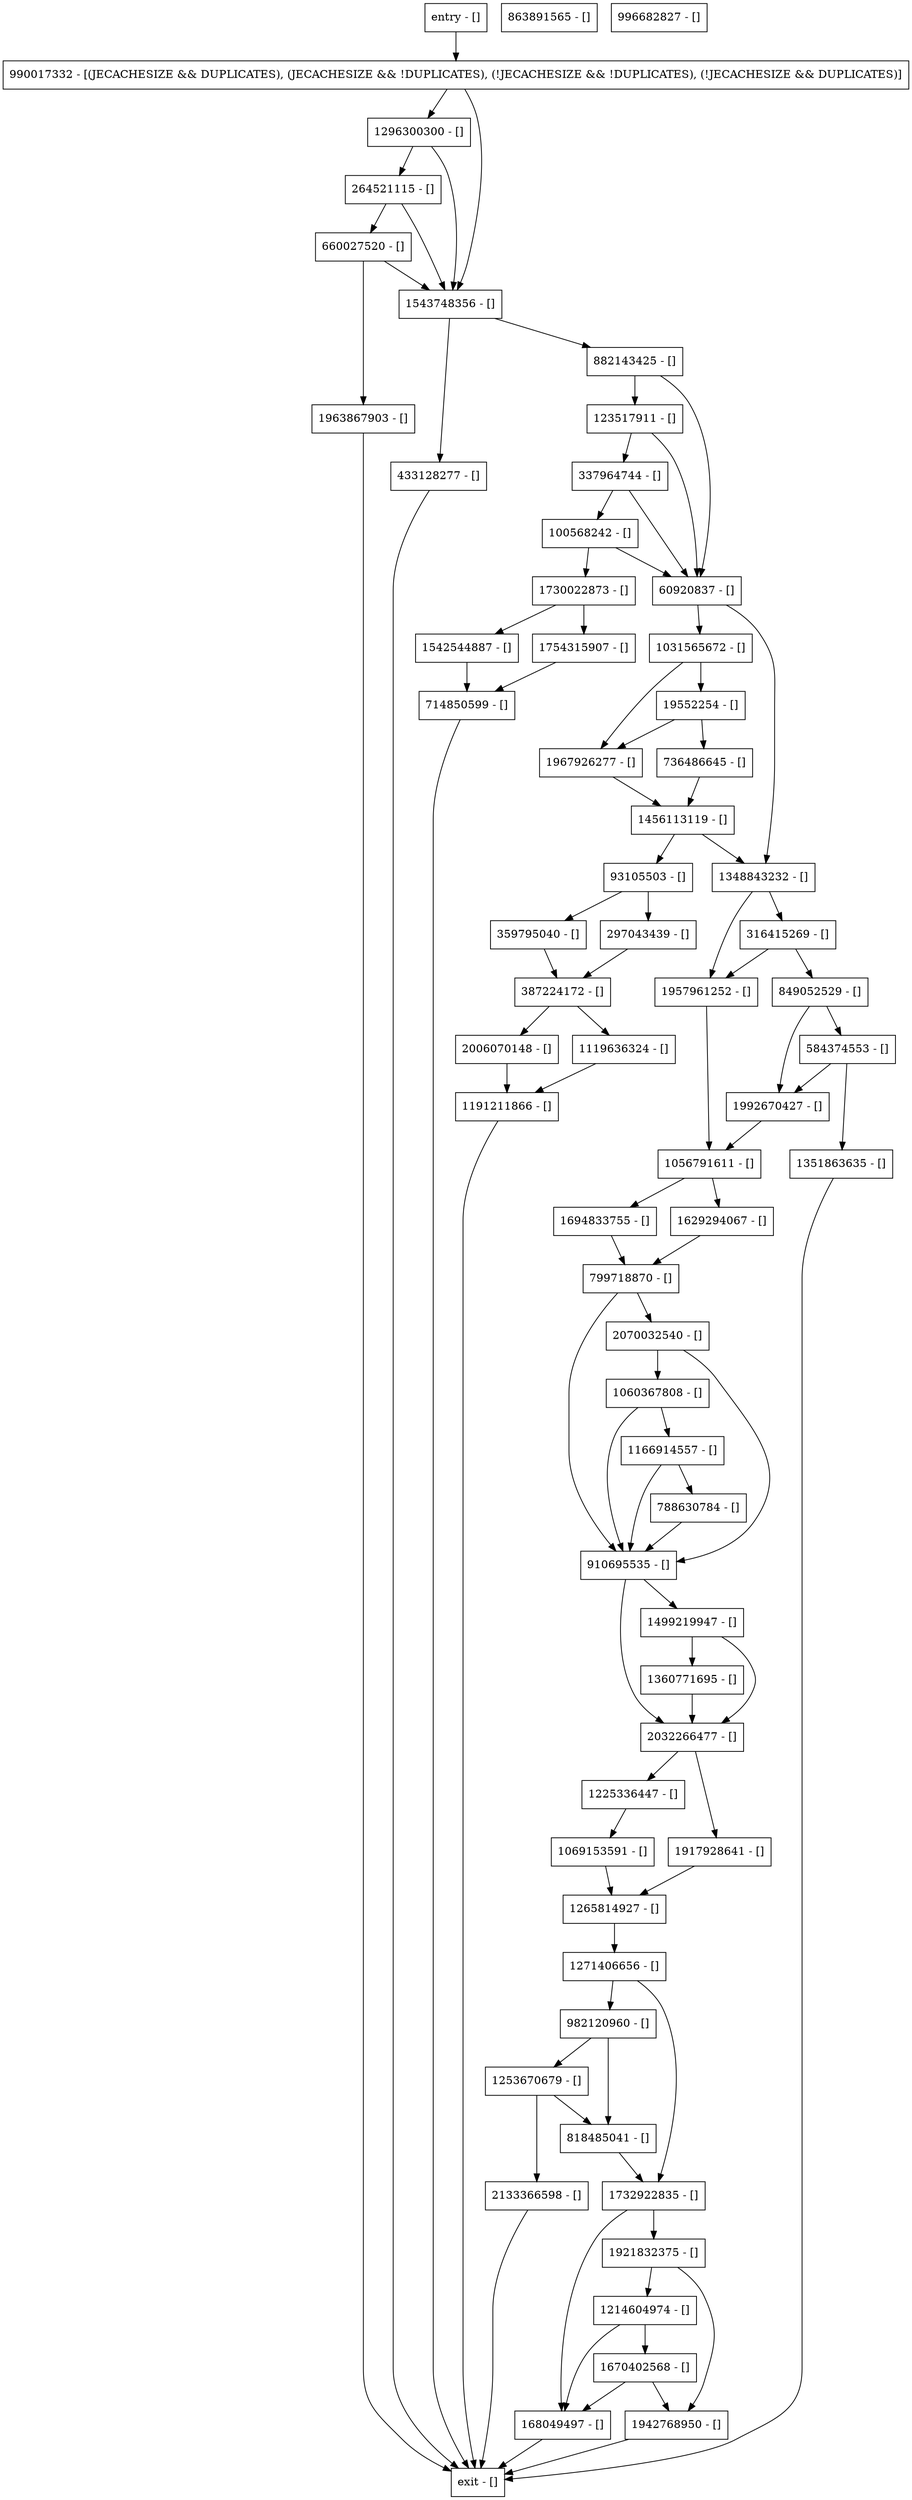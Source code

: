 digraph logInternal {
node [shape=record];
1271406656 [label="1271406656 - []"];
1967926277 [label="1967926277 - []"];
1069153591 [label="1069153591 - []"];
863891565 [label="863891565 - []"];
93105503 [label="93105503 - []"];
1031565672 [label="1031565672 - []"];
359795040 [label="359795040 - []"];
1942768950 [label="1942768950 - []"];
297043439 [label="297043439 - []"];
1542544887 [label="1542544887 - []"];
736486645 [label="736486645 - []"];
433128277 [label="433128277 - []"];
1917928641 [label="1917928641 - []"];
1166914557 [label="1166914557 - []"];
1456113119 [label="1456113119 - []"];
996682827 [label="996682827 - []"];
1992670427 [label="1992670427 - []"];
584374553 [label="584374553 - []"];
818485041 [label="818485041 - []"];
1694833755 [label="1694833755 - []"];
168049497 [label="168049497 - []"];
849052529 [label="849052529 - []"];
entry [label="entry - []"];
exit [label="exit - []"];
1732922835 [label="1732922835 - []"];
264521115 [label="264521115 - []"];
1543748356 [label="1543748356 - []"];
337964744 [label="337964744 - []"];
982120960 [label="982120960 - []"];
910695535 [label="910695535 - []"];
1056791611 [label="1056791611 - []"];
1351863635 [label="1351863635 - []"];
1963867903 [label="1963867903 - []"];
1060367808 [label="1060367808 - []"];
1253670679 [label="1253670679 - []"];
1225336447 [label="1225336447 - []"];
100568242 [label="100568242 - []"];
799718870 [label="799718870 - []"];
1921832375 [label="1921832375 - []"];
1214604974 [label="1214604974 - []"];
387224172 [label="387224172 - []"];
1957961252 [label="1957961252 - []"];
660027520 [label="660027520 - []"];
1265814927 [label="1265814927 - []"];
1119636324 [label="1119636324 - []"];
2032266477 [label="2032266477 - []"];
714850599 [label="714850599 - []"];
2070032540 [label="2070032540 - []"];
1499219947 [label="1499219947 - []"];
2133366598 [label="2133366598 - []"];
1191211866 [label="1191211866 - []"];
316415269 [label="316415269 - []"];
19552254 [label="19552254 - []"];
1360771695 [label="1360771695 - []"];
788630784 [label="788630784 - []"];
2006070148 [label="2006070148 - []"];
1730022873 [label="1730022873 - []"];
1348843232 [label="1348843232 - []"];
990017332 [label="990017332 - [(JECACHESIZE && DUPLICATES), (JECACHESIZE && !DUPLICATES), (!JECACHESIZE && !DUPLICATES), (!JECACHESIZE && DUPLICATES)]"];
60920837 [label="60920837 - []"];
1754315907 [label="1754315907 - []"];
1629294067 [label="1629294067 - []"];
882143425 [label="882143425 - []"];
1670402568 [label="1670402568 - []"];
1296300300 [label="1296300300 - []"];
123517911 [label="123517911 - []"];
entry;
exit;
1271406656 -> 1732922835;
1271406656 -> 982120960;
1967926277 -> 1456113119;
1069153591 -> 1265814927;
93105503 -> 359795040;
93105503 -> 297043439;
1031565672 -> 1967926277;
1031565672 -> 19552254;
359795040 -> 387224172;
1942768950 -> exit;
297043439 -> 387224172;
1542544887 -> 714850599;
736486645 -> 1456113119;
433128277 -> exit;
1917928641 -> 1265814927;
1166914557 -> 788630784;
1166914557 -> 910695535;
1456113119 -> 93105503;
1456113119 -> 1348843232;
1992670427 -> 1056791611;
584374553 -> 1351863635;
584374553 -> 1992670427;
818485041 -> 1732922835;
1694833755 -> 799718870;
168049497 -> exit;
849052529 -> 1992670427;
849052529 -> 584374553;
entry -> 990017332;
1732922835 -> 168049497;
1732922835 -> 1921832375;
264521115 -> 660027520;
264521115 -> 1543748356;
1543748356 -> 433128277;
1543748356 -> 882143425;
337964744 -> 60920837;
337964744 -> 100568242;
982120960 -> 818485041;
982120960 -> 1253670679;
910695535 -> 2032266477;
910695535 -> 1499219947;
1056791611 -> 1694833755;
1056791611 -> 1629294067;
1351863635 -> exit;
1963867903 -> exit;
1060367808 -> 1166914557;
1060367808 -> 910695535;
1253670679 -> 818485041;
1253670679 -> 2133366598;
1225336447 -> 1069153591;
100568242 -> 60920837;
100568242 -> 1730022873;
799718870 -> 2070032540;
799718870 -> 910695535;
1921832375 -> 1942768950;
1921832375 -> 1214604974;
1214604974 -> 168049497;
1214604974 -> 1670402568;
387224172 -> 1119636324;
387224172 -> 2006070148;
1957961252 -> 1056791611;
660027520 -> 1963867903;
660027520 -> 1543748356;
1265814927 -> 1271406656;
1119636324 -> 1191211866;
2032266477 -> 1225336447;
2032266477 -> 1917928641;
714850599 -> exit;
2070032540 -> 1060367808;
2070032540 -> 910695535;
1499219947 -> 1360771695;
1499219947 -> 2032266477;
2133366598 -> exit;
1191211866 -> exit;
316415269 -> 1957961252;
316415269 -> 849052529;
19552254 -> 1967926277;
19552254 -> 736486645;
1360771695 -> 2032266477;
788630784 -> 910695535;
2006070148 -> 1191211866;
1730022873 -> 1542544887;
1730022873 -> 1754315907;
1348843232 -> 1957961252;
1348843232 -> 316415269;
990017332 -> 1543748356;
990017332 -> 1296300300;
60920837 -> 1031565672;
60920837 -> 1348843232;
1754315907 -> 714850599;
1629294067 -> 799718870;
882143425 -> 60920837;
882143425 -> 123517911;
1670402568 -> 168049497;
1670402568 -> 1942768950;
1296300300 -> 264521115;
1296300300 -> 1543748356;
123517911 -> 60920837;
123517911 -> 337964744;
}
